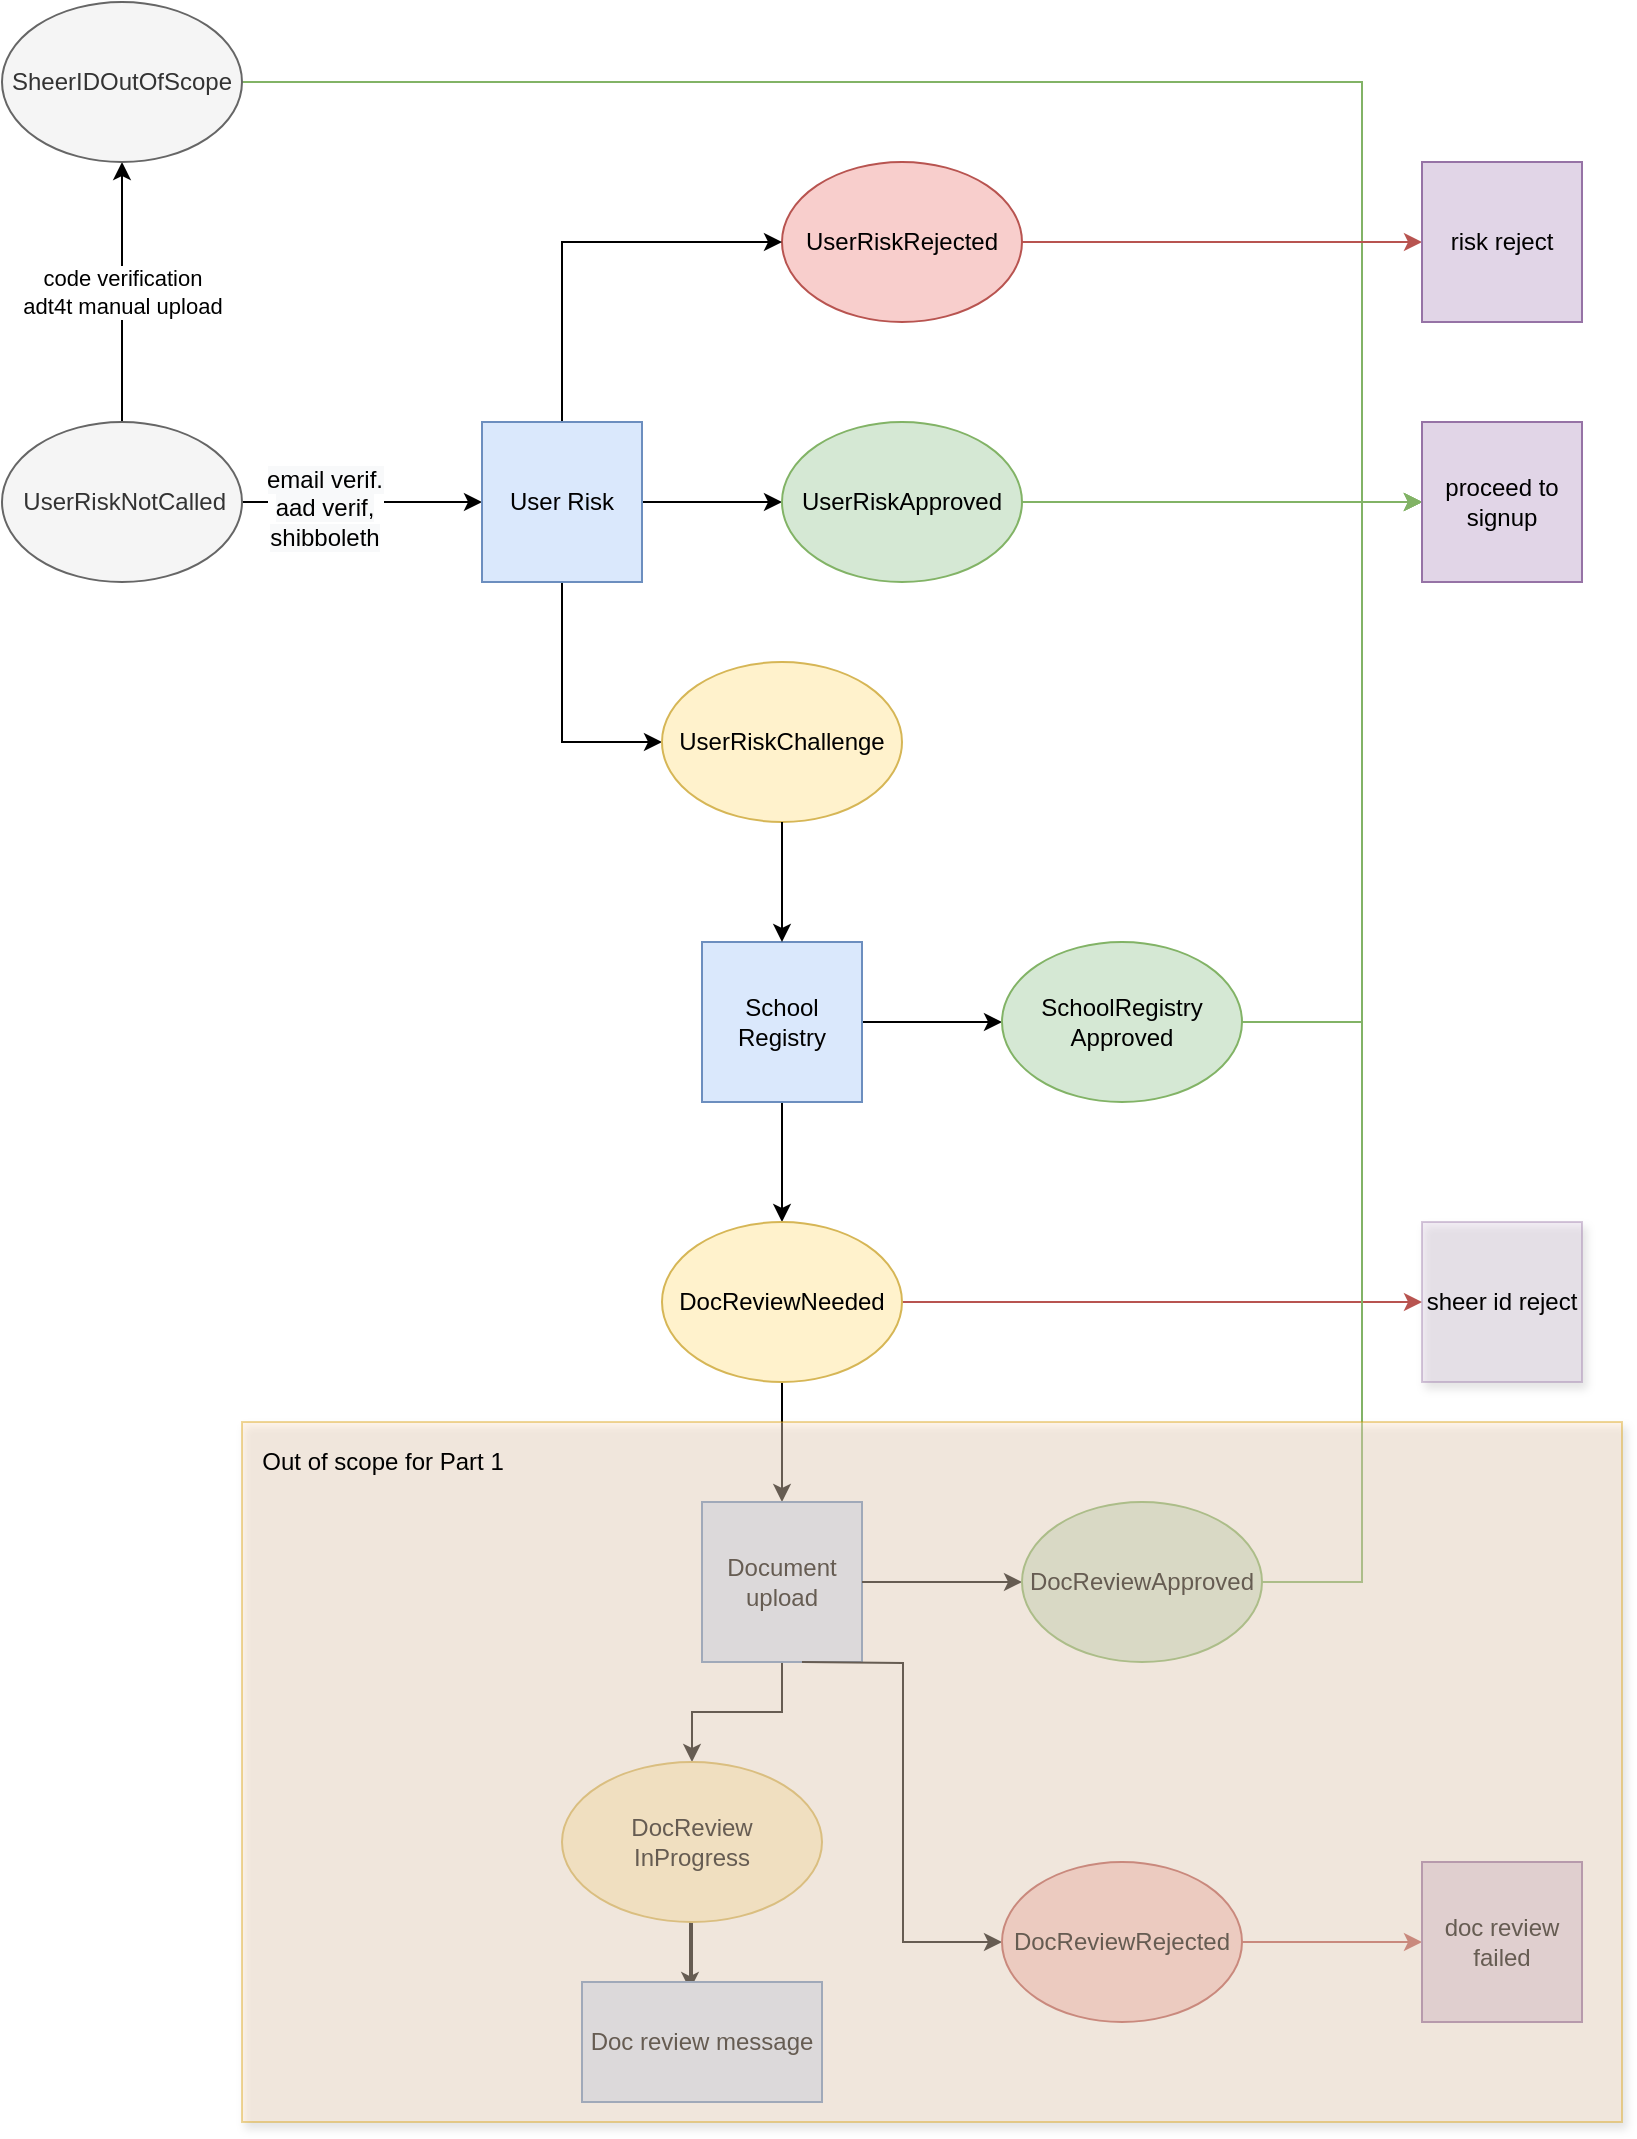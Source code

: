 <mxfile version="15.9.5" type="github">
  <diagram id="hXhxZQzzaWP0dfPxDaom" name="Page-1">
    <mxGraphModel dx="1673" dy="887" grid="1" gridSize="10" guides="1" tooltips="1" connect="1" arrows="1" fold="1" page="1" pageScale="1" pageWidth="850" pageHeight="1100" math="0" shadow="0">
      <root>
        <mxCell id="0" />
        <mxCell id="1" parent="0" />
        <mxCell id="Oe34ZR86a4oHpsQZYLKm-1" value="code verification&lt;br&gt;adt4t manual upload" style="edgeStyle=orthogonalEdgeStyle;rounded=0;orthogonalLoop=1;jettySize=auto;html=1;exitX=0.5;exitY=0;exitDx=0;exitDy=0;entryX=0.5;entryY=1;entryDx=0;entryDy=0;" parent="1" source="Oe34ZR86a4oHpsQZYLKm-4" target="Oe34ZR86a4oHpsQZYLKm-6" edge="1">
          <mxGeometry relative="1" as="geometry" />
        </mxCell>
        <mxCell id="Oe34ZR86a4oHpsQZYLKm-2" style="edgeStyle=orthogonalEdgeStyle;rounded=0;orthogonalLoop=1;jettySize=auto;html=1;exitX=1;exitY=0.5;exitDx=0;exitDy=0;" parent="1" source="Oe34ZR86a4oHpsQZYLKm-4" target="Oe34ZR86a4oHpsQZYLKm-12" edge="1">
          <mxGeometry relative="1" as="geometry" />
        </mxCell>
        <mxCell id="Oe34ZR86a4oHpsQZYLKm-3" value="&lt;span style=&quot;font-size: 12px ; background-color: rgb(248 , 249 , 250)&quot;&gt;email verif.&lt;/span&gt;&lt;br style=&quot;font-size: 12px ; background-color: rgb(248 , 249 , 250)&quot;&gt;&lt;span style=&quot;font-size: 12px ; background-color: rgb(248 , 249 , 250)&quot;&gt;aad verif,&lt;/span&gt;&lt;br style=&quot;font-size: 12px ; background-color: rgb(248 , 249 , 250)&quot;&gt;&lt;span style=&quot;font-size: 12px ; background-color: rgb(248 , 249 , 250)&quot;&gt;shibboleth&lt;br&gt;&lt;/span&gt;" style="edgeLabel;html=1;align=center;verticalAlign=middle;resizable=0;points=[];" parent="Oe34ZR86a4oHpsQZYLKm-2" vertex="1" connectable="0">
          <mxGeometry x="-0.318" y="-3" relative="1" as="geometry">
            <mxPoint as="offset" />
          </mxGeometry>
        </mxCell>
        <mxCell id="Oe34ZR86a4oHpsQZYLKm-4" value="&lt;p class=&quot;MsoListParagraph&quot; style=&quot;text-indent: -0.25in&quot;&gt;&amp;nbsp; &amp;nbsp; &amp;nbsp; &amp;nbsp; &amp;nbsp;UserRiskNotCalled&amp;nbsp;&lt;/p&gt;" style="ellipse;whiteSpace=wrap;html=1;fillColor=#f5f5f5;strokeColor=#666666;fontColor=#333333;" parent="1" vertex="1">
          <mxGeometry x="20" y="250" width="120" height="80" as="geometry" />
        </mxCell>
        <mxCell id="Oe34ZR86a4oHpsQZYLKm-5" style="edgeStyle=orthogonalEdgeStyle;rounded=0;orthogonalLoop=1;jettySize=auto;html=1;exitX=1;exitY=0.5;exitDx=0;exitDy=0;entryX=0;entryY=0.5;entryDx=0;entryDy=0;fillColor=#d5e8d4;strokeColor=#82b366;" parent="1" source="Oe34ZR86a4oHpsQZYLKm-6" target="Oe34ZR86a4oHpsQZYLKm-35" edge="1">
          <mxGeometry relative="1" as="geometry">
            <Array as="points">
              <mxPoint x="700" y="80" />
              <mxPoint x="700" y="290" />
            </Array>
          </mxGeometry>
        </mxCell>
        <mxCell id="Oe34ZR86a4oHpsQZYLKm-6" value="SheerIDOutOfScope&lt;br&gt;" style="ellipse;whiteSpace=wrap;html=1;fillColor=#f5f5f5;strokeColor=#666666;fontColor=#333333;" parent="1" vertex="1">
          <mxGeometry x="20" y="40" width="120" height="80" as="geometry" />
        </mxCell>
        <mxCell id="Oe34ZR86a4oHpsQZYLKm-7" style="edgeStyle=orthogonalEdgeStyle;rounded=0;orthogonalLoop=1;jettySize=auto;html=1;exitX=1;exitY=0.5;exitDx=0;exitDy=0;entryX=0;entryY=0.5;entryDx=0;entryDy=0;fillColor=#f8cecc;strokeColor=#b85450;" parent="1" source="Oe34ZR86a4oHpsQZYLKm-8" target="Oe34ZR86a4oHpsQZYLKm-36" edge="1">
          <mxGeometry relative="1" as="geometry">
            <mxPoint x="730.0" y="670" as="targetPoint" />
            <Array as="points" />
          </mxGeometry>
        </mxCell>
        <mxCell id="Oe34ZR86a4oHpsQZYLKm-8" value="UserRiskRejected" style="ellipse;whiteSpace=wrap;html=1;fillColor=#f8cecc;strokeColor=#b85450;" parent="1" vertex="1">
          <mxGeometry x="410" y="120" width="120" height="80" as="geometry" />
        </mxCell>
        <mxCell id="Oe34ZR86a4oHpsQZYLKm-9" style="edgeStyle=orthogonalEdgeStyle;rounded=0;orthogonalLoop=1;jettySize=auto;html=1;exitX=0.5;exitY=0;exitDx=0;exitDy=0;entryX=0;entryY=0.5;entryDx=0;entryDy=0;" parent="1" source="Oe34ZR86a4oHpsQZYLKm-12" target="Oe34ZR86a4oHpsQZYLKm-8" edge="1">
          <mxGeometry relative="1" as="geometry" />
        </mxCell>
        <mxCell id="Oe34ZR86a4oHpsQZYLKm-10" style="edgeStyle=orthogonalEdgeStyle;rounded=0;orthogonalLoop=1;jettySize=auto;html=1;exitX=1;exitY=0.5;exitDx=0;exitDy=0;entryX=0;entryY=0.5;entryDx=0;entryDy=0;" parent="1" source="Oe34ZR86a4oHpsQZYLKm-12" target="Oe34ZR86a4oHpsQZYLKm-14" edge="1">
          <mxGeometry relative="1" as="geometry" />
        </mxCell>
        <mxCell id="Oe34ZR86a4oHpsQZYLKm-11" style="edgeStyle=orthogonalEdgeStyle;rounded=0;orthogonalLoop=1;jettySize=auto;html=1;exitX=0.5;exitY=1;exitDx=0;exitDy=0;entryX=0;entryY=0.5;entryDx=0;entryDy=0;" parent="1" source="Oe34ZR86a4oHpsQZYLKm-12" target="Oe34ZR86a4oHpsQZYLKm-15" edge="1">
          <mxGeometry relative="1" as="geometry" />
        </mxCell>
        <mxCell id="Oe34ZR86a4oHpsQZYLKm-12" value="User Risk" style="whiteSpace=wrap;html=1;aspect=fixed;fillColor=#dae8fc;strokeColor=#6c8ebf;" parent="1" vertex="1">
          <mxGeometry x="260" y="250" width="80" height="80" as="geometry" />
        </mxCell>
        <mxCell id="Oe34ZR86a4oHpsQZYLKm-13" style="edgeStyle=orthogonalEdgeStyle;rounded=0;orthogonalLoop=1;jettySize=auto;html=1;exitX=1;exitY=0.5;exitDx=0;exitDy=0;entryX=0;entryY=0.5;entryDx=0;entryDy=0;fillColor=#d5e8d4;strokeColor=#82b366;" parent="1" source="Oe34ZR86a4oHpsQZYLKm-14" edge="1">
          <mxGeometry relative="1" as="geometry">
            <mxPoint x="730.0" y="290" as="targetPoint" />
          </mxGeometry>
        </mxCell>
        <mxCell id="Oe34ZR86a4oHpsQZYLKm-14" value="UserRiskApproved" style="ellipse;whiteSpace=wrap;html=1;fillColor=#d5e8d4;strokeColor=#82b366;" parent="1" vertex="1">
          <mxGeometry x="410" y="250" width="120" height="80" as="geometry" />
        </mxCell>
        <mxCell id="Oe34ZR86a4oHpsQZYLKm-15" value="UserRiskChallenge" style="ellipse;whiteSpace=wrap;html=1;fillColor=#fff2cc;strokeColor=#d6b656;" parent="1" vertex="1">
          <mxGeometry x="350" y="370" width="120" height="80" as="geometry" />
        </mxCell>
        <mxCell id="Oe34ZR86a4oHpsQZYLKm-16" style="edgeStyle=orthogonalEdgeStyle;rounded=0;orthogonalLoop=1;jettySize=auto;html=1;exitX=1;exitY=0.5;exitDx=0;exitDy=0;entryX=0;entryY=0.5;entryDx=0;entryDy=0;" parent="1" source="Oe34ZR86a4oHpsQZYLKm-18" target="Oe34ZR86a4oHpsQZYLKm-21" edge="1">
          <mxGeometry relative="1" as="geometry" />
        </mxCell>
        <mxCell id="Oe34ZR86a4oHpsQZYLKm-17" style="edgeStyle=orthogonalEdgeStyle;rounded=0;orthogonalLoop=1;jettySize=auto;html=1;exitX=0.5;exitY=1;exitDx=0;exitDy=0;entryX=0.5;entryY=0;entryDx=0;entryDy=0;" parent="1" source="Oe34ZR86a4oHpsQZYLKm-18" target="Oe34ZR86a4oHpsQZYLKm-23" edge="1">
          <mxGeometry relative="1" as="geometry" />
        </mxCell>
        <mxCell id="Oe34ZR86a4oHpsQZYLKm-18" value="School Registry" style="whiteSpace=wrap;html=1;aspect=fixed;fillColor=#dae8fc;strokeColor=#6c8ebf;" parent="1" vertex="1">
          <mxGeometry x="370" y="510" width="80" height="80" as="geometry" />
        </mxCell>
        <mxCell id="Oe34ZR86a4oHpsQZYLKm-19" value="" style="endArrow=classic;html=1;rounded=0;exitX=0.5;exitY=1;exitDx=0;exitDy=0;" parent="1" source="Oe34ZR86a4oHpsQZYLKm-15" target="Oe34ZR86a4oHpsQZYLKm-18" edge="1">
          <mxGeometry width="50" height="50" relative="1" as="geometry">
            <mxPoint x="430" y="570" as="sourcePoint" />
            <mxPoint x="480" y="520" as="targetPoint" />
          </mxGeometry>
        </mxCell>
        <mxCell id="Oe34ZR86a4oHpsQZYLKm-20" style="edgeStyle=orthogonalEdgeStyle;rounded=0;orthogonalLoop=1;jettySize=auto;html=1;exitX=1;exitY=0.5;exitDx=0;exitDy=0;fillColor=#d5e8d4;strokeColor=#82b366;" parent="1" source="Oe34ZR86a4oHpsQZYLKm-21" edge="1">
          <mxGeometry relative="1" as="geometry">
            <mxPoint x="730" y="290" as="targetPoint" />
            <Array as="points">
              <mxPoint x="700" y="550" />
              <mxPoint x="700" y="290" />
            </Array>
          </mxGeometry>
        </mxCell>
        <mxCell id="Oe34ZR86a4oHpsQZYLKm-21" value="SchoolRegistry&lt;br&gt;Approved" style="ellipse;whiteSpace=wrap;html=1;fillColor=#d5e8d4;strokeColor=#82b366;" parent="1" vertex="1">
          <mxGeometry x="520" y="510" width="120" height="80" as="geometry" />
        </mxCell>
        <mxCell id="Oe34ZR86a4oHpsQZYLKm-22" style="edgeStyle=orthogonalEdgeStyle;rounded=0;orthogonalLoop=1;jettySize=auto;html=1;exitX=0.5;exitY=1;exitDx=0;exitDy=0;entryX=0.5;entryY=0;entryDx=0;entryDy=0;" parent="1" source="Oe34ZR86a4oHpsQZYLKm-23" target="Oe34ZR86a4oHpsQZYLKm-25" edge="1">
          <mxGeometry relative="1" as="geometry" />
        </mxCell>
        <mxCell id="ITaVqEbsi6WH0ugs4QtR-8" style="edgeStyle=orthogonalEdgeStyle;rounded=0;orthogonalLoop=1;jettySize=auto;html=1;exitX=1;exitY=0.5;exitDx=0;exitDy=0;entryX=0;entryY=0.5;entryDx=0;entryDy=0;fillColor=#f8cecc;strokeColor=#b85450;" edge="1" parent="1" source="Oe34ZR86a4oHpsQZYLKm-23" target="ITaVqEbsi6WH0ugs4QtR-7">
          <mxGeometry relative="1" as="geometry" />
        </mxCell>
        <mxCell id="Oe34ZR86a4oHpsQZYLKm-23" value="DocReviewNeeded" style="ellipse;whiteSpace=wrap;html=1;fillColor=#fff2cc;strokeColor=#d6b656;" parent="1" vertex="1">
          <mxGeometry x="350" y="650" width="120" height="80" as="geometry" />
        </mxCell>
        <mxCell id="Oe34ZR86a4oHpsQZYLKm-24" style="edgeStyle=orthogonalEdgeStyle;rounded=0;orthogonalLoop=1;jettySize=auto;html=1;exitX=0.5;exitY=1;exitDx=0;exitDy=0;entryX=0.5;entryY=0;entryDx=0;entryDy=0;" parent="1" source="Oe34ZR86a4oHpsQZYLKm-25" target="Oe34ZR86a4oHpsQZYLKm-30" edge="1">
          <mxGeometry relative="1" as="geometry" />
        </mxCell>
        <mxCell id="Oe34ZR86a4oHpsQZYLKm-25" value="Document upload" style="whiteSpace=wrap;html=1;aspect=fixed;fillColor=#dae8fc;strokeColor=#6c8ebf;" parent="1" vertex="1">
          <mxGeometry x="370" y="790" width="80" height="80" as="geometry" />
        </mxCell>
        <mxCell id="Oe34ZR86a4oHpsQZYLKm-26" style="edgeStyle=orthogonalEdgeStyle;rounded=0;orthogonalLoop=1;jettySize=auto;html=1;exitX=1;exitY=0.5;exitDx=0;exitDy=0;entryX=0;entryY=0.5;entryDx=0;entryDy=0;" parent="1" source="Oe34ZR86a4oHpsQZYLKm-25" target="Oe34ZR86a4oHpsQZYLKm-32" edge="1">
          <mxGeometry relative="1" as="geometry" />
        </mxCell>
        <mxCell id="Oe34ZR86a4oHpsQZYLKm-27" style="edgeStyle=orthogonalEdgeStyle;rounded=0;orthogonalLoop=1;jettySize=auto;html=1;entryX=0;entryY=0.5;entryDx=0;entryDy=0;" parent="1" target="Oe34ZR86a4oHpsQZYLKm-34" edge="1">
          <mxGeometry relative="1" as="geometry">
            <mxPoint x="420" y="870" as="sourcePoint" />
          </mxGeometry>
        </mxCell>
        <mxCell id="Oe34ZR86a4oHpsQZYLKm-28" style="edgeStyle=orthogonalEdgeStyle;rounded=0;orthogonalLoop=1;jettySize=auto;html=1;exitX=0.5;exitY=1;exitDx=0;exitDy=0;entryX=0.45;entryY=0.067;entryDx=0;entryDy=0;entryPerimeter=0;" parent="1" source="Oe34ZR86a4oHpsQZYLKm-30" target="Oe34ZR86a4oHpsQZYLKm-37" edge="1">
          <mxGeometry relative="1" as="geometry" />
        </mxCell>
        <mxCell id="Oe34ZR86a4oHpsQZYLKm-29" value="" style="edgeStyle=orthogonalEdgeStyle;rounded=0;orthogonalLoop=1;jettySize=auto;html=1;" parent="1" source="Oe34ZR86a4oHpsQZYLKm-30" edge="1">
          <mxGeometry relative="1" as="geometry">
            <mxPoint x="410" y="1090" as="targetPoint" />
          </mxGeometry>
        </mxCell>
        <mxCell id="Oe34ZR86a4oHpsQZYLKm-30" value="DocReview&lt;br&gt;InProgress" style="ellipse;whiteSpace=wrap;html=1;fillColor=#fff2cc;strokeColor=#d6b656;" parent="1" vertex="1">
          <mxGeometry x="300" y="920" width="130" height="80" as="geometry" />
        </mxCell>
        <mxCell id="Oe34ZR86a4oHpsQZYLKm-31" style="edgeStyle=orthogonalEdgeStyle;rounded=0;orthogonalLoop=1;jettySize=auto;html=1;exitX=1;exitY=0.5;exitDx=0;exitDy=0;entryX=0;entryY=0.5;entryDx=0;entryDy=0;fillColor=#d5e8d4;strokeColor=#82b366;" parent="1" source="Oe34ZR86a4oHpsQZYLKm-32" edge="1">
          <mxGeometry relative="1" as="geometry">
            <mxPoint x="730.0" y="290" as="targetPoint" />
            <Array as="points">
              <mxPoint x="700" y="830" />
              <mxPoint x="700" y="290" />
            </Array>
          </mxGeometry>
        </mxCell>
        <mxCell id="Oe34ZR86a4oHpsQZYLKm-32" value="DocReviewApproved" style="ellipse;whiteSpace=wrap;html=1;fillColor=#d5e8d4;strokeColor=#82b366;" parent="1" vertex="1">
          <mxGeometry x="530" y="790" width="120" height="80" as="geometry" />
        </mxCell>
        <mxCell id="Oe34ZR86a4oHpsQZYLKm-33" style="edgeStyle=orthogonalEdgeStyle;rounded=0;orthogonalLoop=1;jettySize=auto;html=1;exitX=1;exitY=0.5;exitDx=0;exitDy=0;fillColor=#f8cecc;strokeColor=#b85450;" parent="1" source="Oe34ZR86a4oHpsQZYLKm-34" target="Oe34ZR86a4oHpsQZYLKm-38" edge="1">
          <mxGeometry relative="1" as="geometry">
            <mxPoint x="750" y="840" as="targetPoint" />
            <Array as="points">
              <mxPoint x="670" y="1010" />
              <mxPoint x="670" y="1010" />
            </Array>
          </mxGeometry>
        </mxCell>
        <mxCell id="Oe34ZR86a4oHpsQZYLKm-34" value="DocReviewRejected" style="ellipse;whiteSpace=wrap;html=1;fillColor=#f8cecc;strokeColor=#b85450;" parent="1" vertex="1">
          <mxGeometry x="520" y="970" width="120" height="80" as="geometry" />
        </mxCell>
        <mxCell id="Oe34ZR86a4oHpsQZYLKm-35" value="proceed to signup" style="whiteSpace=wrap;html=1;aspect=fixed;fillColor=#e1d5e7;strokeColor=#9673a6;" parent="1" vertex="1">
          <mxGeometry x="730" y="250" width="80" height="80" as="geometry" />
        </mxCell>
        <mxCell id="Oe34ZR86a4oHpsQZYLKm-36" value="risk reject" style="whiteSpace=wrap;html=1;aspect=fixed;fillColor=#e1d5e7;strokeColor=#9673a6;" parent="1" vertex="1">
          <mxGeometry x="730" y="120" width="80" height="80" as="geometry" />
        </mxCell>
        <mxCell id="Oe34ZR86a4oHpsQZYLKm-37" value="Doc review message" style="rounded=0;whiteSpace=wrap;html=1;fillColor=#dae8fc;strokeColor=#6c8ebf;" parent="1" vertex="1">
          <mxGeometry x="310" y="1030" width="120" height="60" as="geometry" />
        </mxCell>
        <mxCell id="Oe34ZR86a4oHpsQZYLKm-38" value="doc review failed" style="whiteSpace=wrap;html=1;aspect=fixed;fillColor=#e1d5e7;strokeColor=#9673a6;" parent="1" vertex="1">
          <mxGeometry x="730" y="970" width="80" height="80" as="geometry" />
        </mxCell>
        <mxCell id="ITaVqEbsi6WH0ugs4QtR-4" value="" style="rounded=0;whiteSpace=wrap;html=1;fillColor=#ffe6cc;strokeColor=#d79b00;opacity=40;shadow=1;" vertex="1" parent="1">
          <mxGeometry x="140" y="750" width="690" height="350" as="geometry" />
        </mxCell>
        <mxCell id="ITaVqEbsi6WH0ugs4QtR-5" value="Out of scope for Part 1" style="text;html=1;align=center;verticalAlign=middle;resizable=0;points=[];autosize=1;strokeColor=none;fillColor=none;" vertex="1" parent="1">
          <mxGeometry x="140" y="760" width="140" height="20" as="geometry" />
        </mxCell>
        <mxCell id="ITaVqEbsi6WH0ugs4QtR-7" value="sheer id reject" style="whiteSpace=wrap;html=1;aspect=fixed;shadow=1;strokeColor=#9673a6;fillColor=#e1d5e7;opacity=40;" vertex="1" parent="1">
          <mxGeometry x="730" y="650" width="80" height="80" as="geometry" />
        </mxCell>
      </root>
    </mxGraphModel>
  </diagram>
</mxfile>
